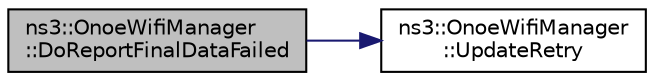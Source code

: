 digraph "ns3::OnoeWifiManager::DoReportFinalDataFailed"
{
 // LATEX_PDF_SIZE
  edge [fontname="Helvetica",fontsize="10",labelfontname="Helvetica",labelfontsize="10"];
  node [fontname="Helvetica",fontsize="10",shape=record];
  rankdir="LR";
  Node1 [label="ns3::OnoeWifiManager\l::DoReportFinalDataFailed",height=0.2,width=0.4,color="black", fillcolor="grey75", style="filled", fontcolor="black",tooltip="This method is a pure virtual method that must be implemented by the sub-class."];
  Node1 -> Node2 [color="midnightblue",fontsize="10",style="solid",fontname="Helvetica"];
  Node2 [label="ns3::OnoeWifiManager\l::UpdateRetry",height=0.2,width=0.4,color="black", fillcolor="white", style="filled",URL="$classns3_1_1_onoe_wifi_manager.html#a257355b8311b31c9c649b1da31db2a5d",tooltip="Update the number of retry (both short and long)."];
}
